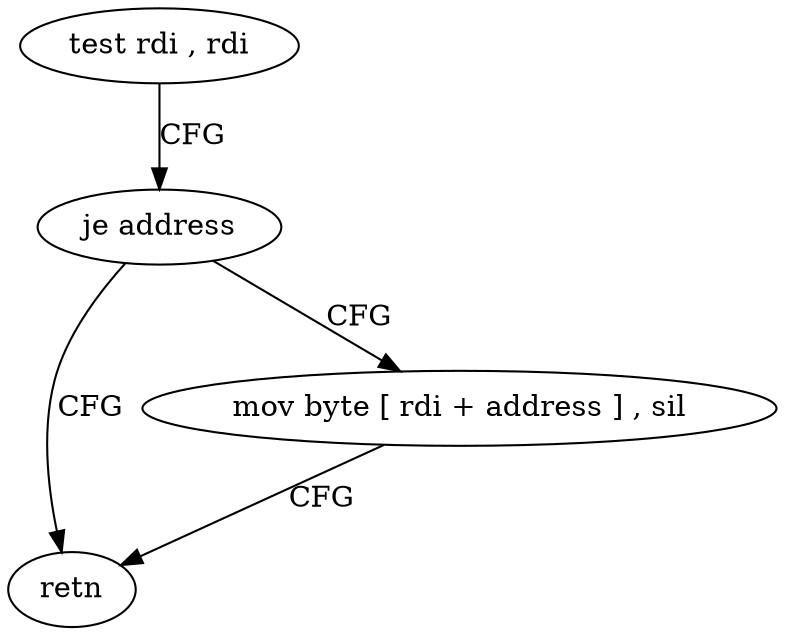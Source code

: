 digraph "func" {
"4295424" [label = "test rdi , rdi" ]
"4295427" [label = "je address" ]
"4295433" [label = "retn" ]
"4295429" [label = "mov byte [ rdi + address ] , sil" ]
"4295424" -> "4295427" [ label = "CFG" ]
"4295427" -> "4295433" [ label = "CFG" ]
"4295427" -> "4295429" [ label = "CFG" ]
"4295429" -> "4295433" [ label = "CFG" ]
}
